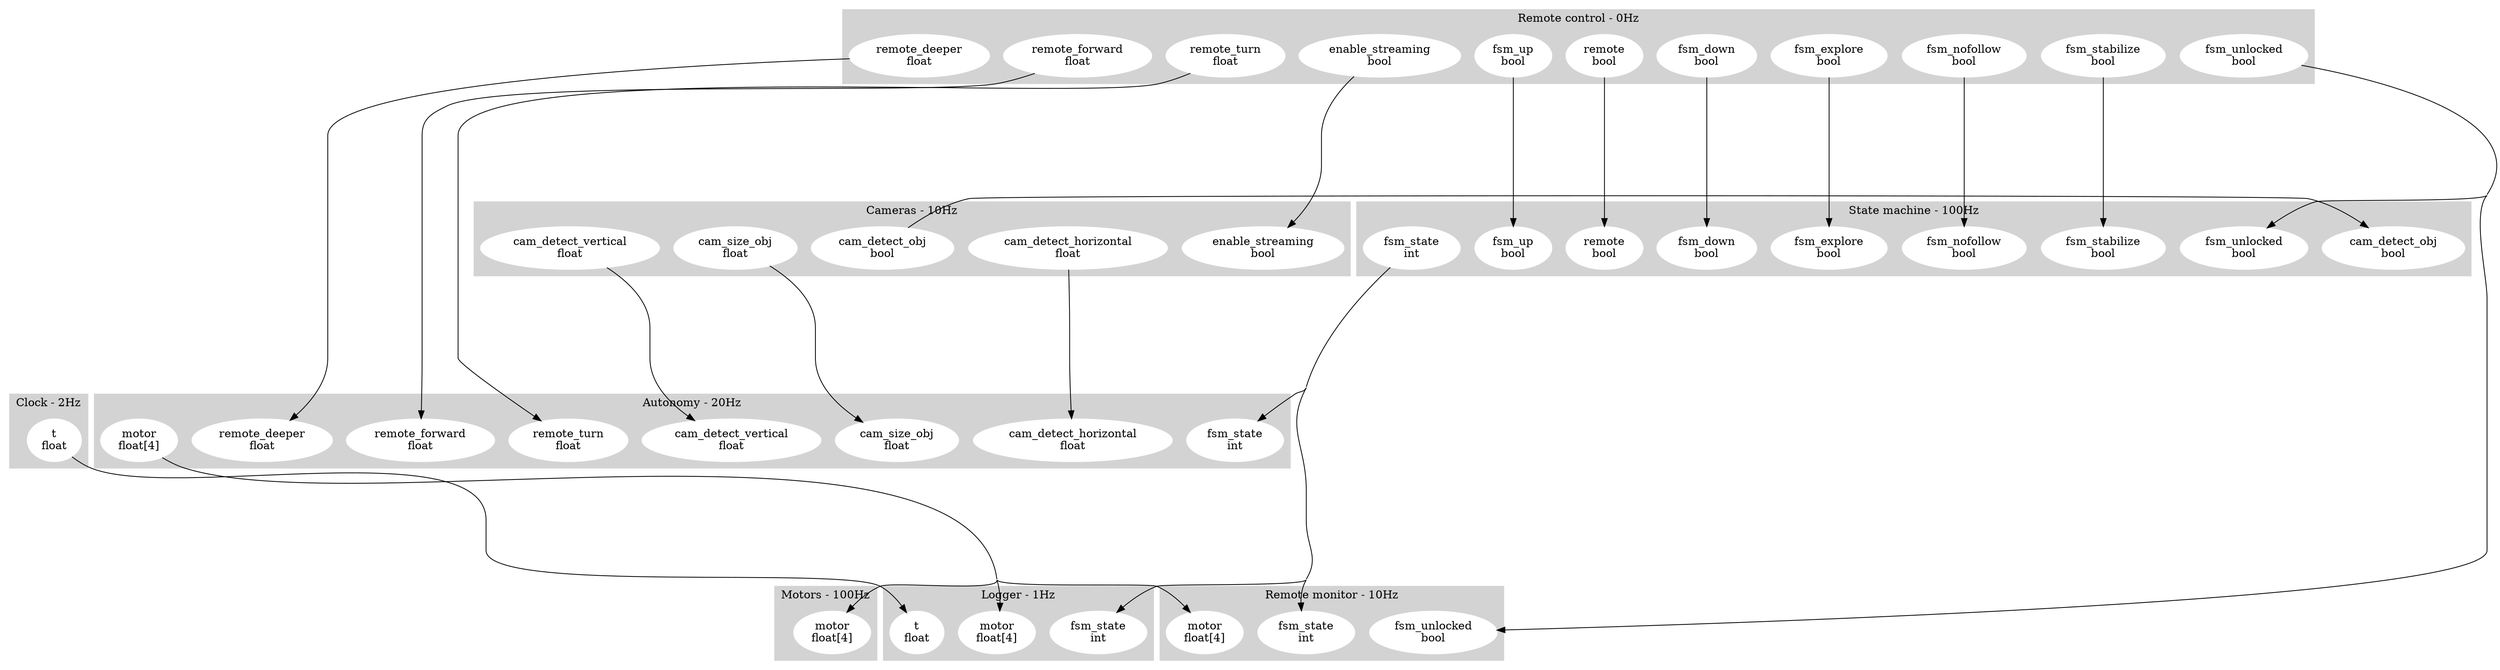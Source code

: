 digraph links {
	concentrate=true;
	subgraph cluster_1 {
		label = "Autonomy - 20Hz";
		style=filled;
		color=lightgrey;
		node [style=filled,color=white];
		2 [label = "cam_detect_horizontal\nfloat"];
		3 [label = "cam_detect_vertical\nfloat"];
		4 [label = "cam_size_obj\nfloat"];
		5 [label = "fsm_state\nint"];
		6 [label = "remote_deeper\nfloat"];
		7 [label = "remote_forward\nfloat"];
		8 [label = "remote_turn\nfloat"];
		9 [label = "motor\nfloat[4]"];
	}
	subgraph cluster_10 {
		label = "Cameras - 10Hz";
		style=filled;
		color=lightgrey;
		node [style=filled,color=white];
		11 [label = "enable_streaming\nbool"];
		12 [label = "cam_detect_horizontal\nfloat"];
		13 [label = "cam_detect_obj\nbool"];
		14 [label = "cam_detect_vertical\nfloat"];
		15 [label = "cam_size_obj\nfloat"];
	}
	subgraph cluster_16 {
		label = "Clock - 2Hz";
		style=filled;
		color=lightgrey;
		node [style=filled,color=white];
		17 [label = "t\nfloat"];
	}
	subgraph cluster_18 {
		label = "Logger - 1Hz";
		style=filled;
		color=lightgrey;
		node [style=filled,color=white];
		19 [label = "fsm_state\nint"];
		20 [label = "motor\nfloat[4]"];
		21 [label = "t\nfloat"];
	}
	subgraph cluster_22 {
		label = "Motors - 100Hz";
		style=filled;
		color=lightgrey;
		node [style=filled,color=white];
		23 [label = "motor\nfloat[4]"];
	}
	subgraph cluster_24 {
		label = "Remote control - 0Hz";
		style=filled;
		color=lightgrey;
		node [style=filled,color=white];
		25 [label = "enable_streaming\nbool"];
		26 [label = "fsm_down\nbool"];
		27 [label = "fsm_explore\nbool"];
		28 [label = "fsm_nofollow\nbool"];
		29 [label = "fsm_stabilize\nbool"];
		30 [label = "fsm_unlocked\nbool"];
		31 [label = "fsm_up\nbool"];
		32 [label = "remote\nbool"];
		33 [label = "remote_deeper\nfloat"];
		34 [label = "remote_forward\nfloat"];
		35 [label = "remote_turn\nfloat"];
	}
	subgraph cluster_36 {
		label = "Remote monitor - 10Hz";
		style=filled;
		color=lightgrey;
		node [style=filled,color=white];
		37 [label = "fsm_state\nint"];
		38 [label = "fsm_unlocked\nbool"];
		39 [label = "motor\nfloat[4]"];
	}
	subgraph cluster_40 {
		label = "State machine - 100Hz";
		style=filled;
		color=lightgrey;
		node [style=filled,color=white];
		41 [label = "cam_detect_obj\nbool"];
		42 [label = "fsm_down\nbool"];
		43 [label = "fsm_explore\nbool"];
		44 [label = "fsm_nofollow\nbool"];
		45 [label = "fsm_stabilize\nbool"];
		46 [label = "fsm_unlocked\nbool"];
		47 [label = "fsm_up\nbool"];
		48 [label = "remote\nbool"];
		49 [label = "fsm_state\nint"];
	}
	12->2 [minlen=5];
	13->41 [minlen=5];
	14->3 [minlen=5];
	15->4 [minlen=5];
	25->11 [minlen=5];
	26->42 [minlen=5];
	27->43 [minlen=5];
	28->44 [minlen=5];
	29->45 [minlen=5];
	49->5 [minlen=5];
	49->19 [minlen=5];
	49->37 [minlen=5];
	30->38 [minlen=5];
	30->46 [minlen=5];
	31->47 [minlen=5];
	9->20 [minlen=5];
	9->23 [minlen=5];
	9->39 [minlen=5];
	32->48 [minlen=5];
	33->6 [minlen=5];
	34->7 [minlen=5];
	35->8 [minlen=5];
	17->21 [minlen=5];
}